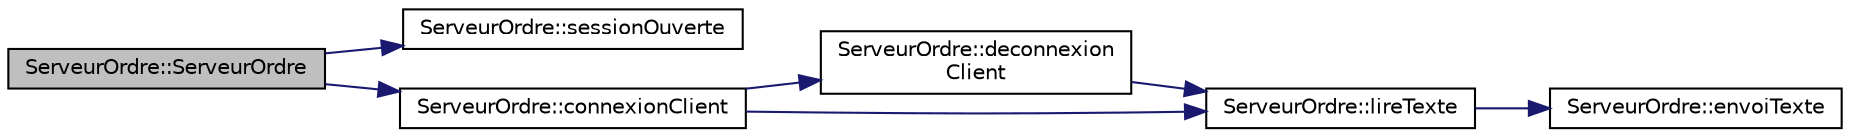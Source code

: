 digraph "ServeurOrdre::ServeurOrdre"
{
  edge [fontname="Helvetica",fontsize="10",labelfontname="Helvetica",labelfontsize="10"];
  node [fontname="Helvetica",fontsize="10",shape=record];
  rankdir="LR";
  Node0 [label="ServeurOrdre::ServeurOrdre",height=0.2,width=0.4,color="black", fillcolor="grey75", style="filled", fontcolor="black"];
  Node0 -> Node1 [color="midnightblue",fontsize="10",style="solid",fontname="Helvetica"];
  Node1 [label="ServeurOrdre::sessionOuverte",height=0.2,width=0.4,color="black", fillcolor="white", style="filled",URL="$class_serveur_ordre.html#a763cb52d1226146e81815070bdbdd2f7",tooltip="Méthode appelée lors de l&#39;ouverture de session. "];
  Node0 -> Node2 [color="midnightblue",fontsize="10",style="solid",fontname="Helvetica"];
  Node2 [label="ServeurOrdre::connexionClient",height=0.2,width=0.4,color="black", fillcolor="white", style="filled",URL="$class_serveur_ordre.html#ad80e480586ff29da414f004ca4f1d72a",tooltip="Méthode appelée lors de l&#39;ouverture de communication&#39;une demande de connexion d&#39;un client..."];
  Node2 -> Node3 [color="midnightblue",fontsize="10",style="solid",fontname="Helvetica"];
  Node3 [label="ServeurOrdre::deconnexion\lClient",height=0.2,width=0.4,color="black", fillcolor="white", style="filled",URL="$class_serveur_ordre.html#a5cba056649c622f09005c27013cc154f",tooltip="Méthode appelée lors d&#39;une déconnexion du client. "];
  Node3 -> Node4 [color="midnightblue",fontsize="10",style="solid",fontname="Helvetica"];
  Node4 [label="ServeurOrdre::lireTexte",height=0.2,width=0.4,color="black", fillcolor="white", style="filled",URL="$class_serveur_ordre.html#aeed132bef46a63a47474216aa0e64a76",tooltip="Méthode appelée lors de la réception d&#39;un texte. "];
  Node4 -> Node5 [color="midnightblue",fontsize="10",style="solid",fontname="Helvetica"];
  Node5 [label="ServeurOrdre::envoiTexte",height=0.2,width=0.4,color="black", fillcolor="white", style="filled",URL="$class_serveur_ordre.html#a2157f6ef03ff3ef66be53654e179d193",tooltip="Méthode envoyant un texte donné au client. "];
  Node2 -> Node4 [color="midnightblue",fontsize="10",style="solid",fontname="Helvetica"];
}
